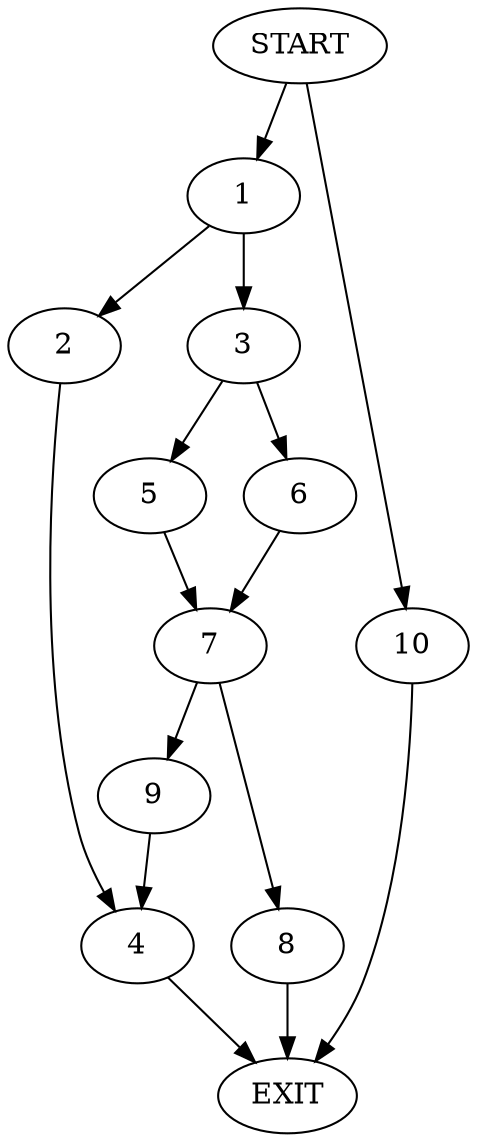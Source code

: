 digraph {
0 [label="START"]
11 [label="EXIT"]
0 -> 1
1 -> 2
1 -> 3
2 -> 4
3 -> 5
3 -> 6
5 -> 7
6 -> 7
7 -> 8
7 -> 9
8 -> 11
9 -> 4
4 -> 11
0 -> 10
10 -> 11
}
